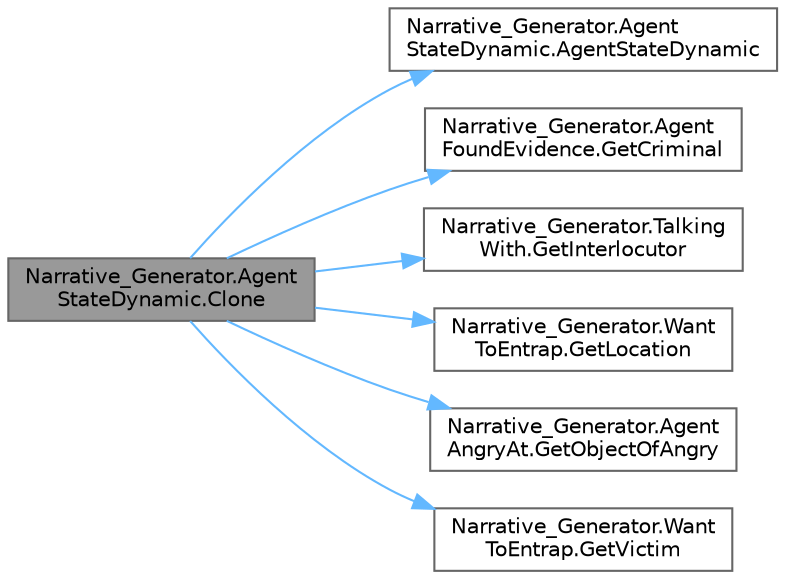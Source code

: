digraph "Narrative_Generator.AgentStateDynamic.Clone"
{
 // LATEX_PDF_SIZE
  bgcolor="transparent";
  edge [fontname=Helvetica,fontsize=10,labelfontname=Helvetica,labelfontsize=10];
  node [fontname=Helvetica,fontsize=10,shape=box,height=0.2,width=0.4];
  rankdir="LR";
  Node1 [label="Narrative_Generator.Agent\lStateDynamic.Clone",height=0.2,width=0.4,color="gray40", fillcolor="grey60", style="filled", fontcolor="black",tooltip="Deep cloning of an agent."];
  Node1 -> Node2 [color="steelblue1",style="solid"];
  Node2 [label="Narrative_Generator.Agent\lStateDynamic.AgentStateDynamic",height=0.2,width=0.4,color="grey40", fillcolor="white", style="filled",URL="$class_narrative___generator_1_1_agent_state_dynamic.html#ab0ac5fa49a393c8df2037bdae7e878f9",tooltip="Parameterless constructor."];
  Node1 -> Node3 [color="steelblue1",style="solid"];
  Node3 [label="Narrative_Generator.Agent\lFoundEvidence.GetCriminal",height=0.2,width=0.4,color="grey40", fillcolor="white", style="filled",URL="$class_narrative___generator_1_1_agent_found_evidence.html#a619e96a78dc90f5e0724ae4cbc8514c8",tooltip="Returns information about the agent against which the evidence points."];
  Node1 -> Node4 [color="steelblue1",style="solid"];
  Node4 [label="Narrative_Generator.Talking\lWith.GetInterlocutor",height=0.2,width=0.4,color="grey40", fillcolor="white", style="filled",URL="$class_narrative___generator_1_1_talking_with.html#a9630a44137e151c7d458a874f105d33f",tooltip="Returns information about the agent of the interlocutor."];
  Node1 -> Node5 [color="steelblue1",style="solid"];
  Node5 [label="Narrative_Generator.Want\lToEntrap.GetLocation",height=0.2,width=0.4,color="grey40", fillcolor="white", style="filled",URL="$class_narrative___generator_1_1_want_to_entrap.html#aa256faa1c89b96a8e891bb9ae4359222",tooltip="Returns the target location to which this agent would like to move some other agent."];
  Node1 -> Node6 [color="steelblue1",style="solid"];
  Node6 [label="Narrative_Generator.Agent\lAngryAt.GetObjectOfAngry",height=0.2,width=0.4,color="grey40", fillcolor="white", style="filled",URL="$class_narrative___generator_1_1_agent_angry_at.html#a6ef7f5c118ceedebc1923599ee19545c",tooltip="Returns information about the agent that this agent is angry with."];
  Node1 -> Node7 [color="steelblue1",style="solid"];
  Node7 [label="Narrative_Generator.Want\lToEntrap.GetVictim",height=0.2,width=0.4,color="grey40", fillcolor="white", style="filled",URL="$class_narrative___generator_1_1_want_to_entrap.html#aa48dd89b640d761cb6f98a1236b43b36",tooltip="Returns information about the agent that this agent would like to move to some location."];
}
